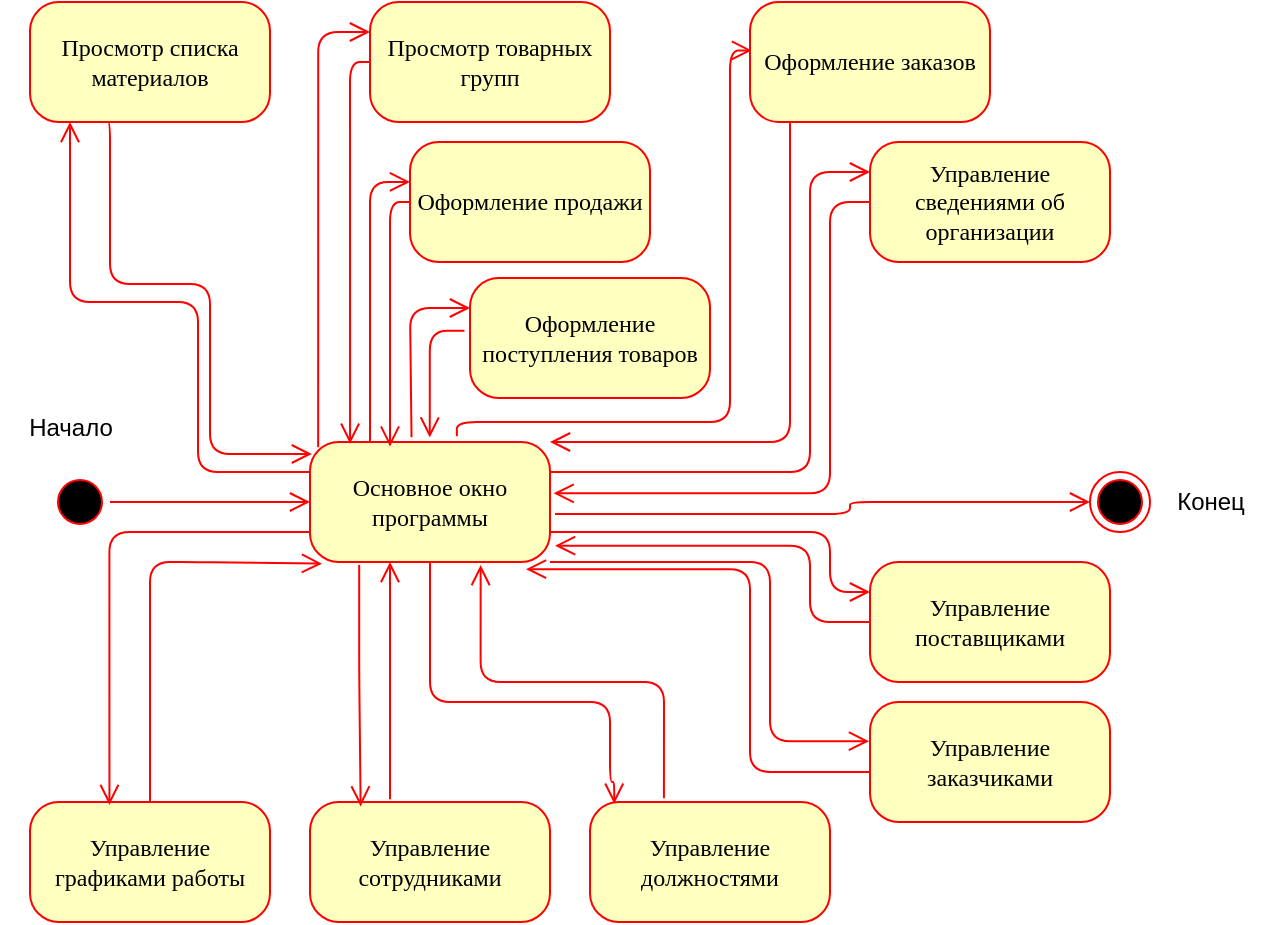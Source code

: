 <mxfile version="22.1.0" type="google">
  <diagram name="Page-1" id="58cdce13-f638-feb5-8d6f-7d28b1aa9fa0">
    <mxGraphModel grid="1" page="1" gridSize="10" guides="1" tooltips="1" connect="1" arrows="1" fold="1" pageScale="1" pageWidth="1100" pageHeight="850" background="none" math="0" shadow="0">
      <root>
        <mxCell id="0" />
        <mxCell id="1" parent="0" />
        <mxCell id="382b91b5511bd0f7-1" value="" style="ellipse;html=1;shape=startState;fillColor=#000000;strokeColor=#ff0000;rounded=1;shadow=0;comic=0;labelBackgroundColor=none;fontFamily=Verdana;fontSize=12;fontColor=#000000;align=center;direction=south;" vertex="1" parent="1">
          <mxGeometry x="30" y="215" width="30" height="30" as="geometry" />
        </mxCell>
        <mxCell id="382b91b5511bd0f7-5" value="Просмотр товарных групп" style="rounded=1;whiteSpace=wrap;html=1;arcSize=24;fillColor=#ffffc0;strokeColor=#ff0000;shadow=0;comic=0;labelBackgroundColor=none;fontFamily=Verdana;fontSize=12;fontColor=#000000;align=center;" vertex="1" parent="1">
          <mxGeometry x="190" y="-20" width="120" height="60" as="geometry" />
        </mxCell>
        <mxCell id="382b91b5511bd0f7-6" value="Основное окно программы" style="rounded=1;whiteSpace=wrap;html=1;arcSize=24;fillColor=#ffffc0;strokeColor=#ff0000;shadow=0;comic=0;labelBackgroundColor=none;fontFamily=Verdana;fontSize=12;fontColor=#000000;align=center;" vertex="1" parent="1">
          <mxGeometry x="160" y="200" width="120" height="60" as="geometry" />
        </mxCell>
        <mxCell id="3cde6dad864a17aa-3" style="edgeStyle=orthogonalEdgeStyle;html=1;labelBackgroundColor=none;endArrow=open;endSize=8;strokeColor=#ff0000;fontFamily=Verdana;fontSize=12;align=left;exitX=-0.023;exitY=0.44;exitDx=0;exitDy=0;exitPerimeter=0;entryX=0.499;entryY=-0.037;entryDx=0;entryDy=0;entryPerimeter=0;" edge="1" parent="1" source="382b91b5511bd0f7-9" target="382b91b5511bd0f7-6">
          <mxGeometry relative="1" as="geometry">
            <mxPoint x="220" y="148" as="sourcePoint" />
            <mxPoint x="220" y="190" as="targetPoint" />
            <Array as="points">
              <mxPoint x="220" y="144" />
            </Array>
          </mxGeometry>
        </mxCell>
        <mxCell id="382b91b5511bd0f7-7" value="Просмотр списка материалов" style="rounded=1;whiteSpace=wrap;html=1;arcSize=24;fillColor=#ffffc0;strokeColor=#ff0000;shadow=0;comic=0;labelBackgroundColor=none;fontFamily=Verdana;fontSize=12;fontColor=#000000;align=center;" vertex="1" parent="1">
          <mxGeometry x="20" y="-20" width="120" height="60" as="geometry" />
        </mxCell>
        <mxCell id="3cde6dad864a17aa-4" style="edgeStyle=orthogonalEdgeStyle;html=1;labelBackgroundColor=none;endArrow=open;endSize=8;strokeColor=#ff0000;fontFamily=Verdana;fontSize=12;align=left;exitX=1.021;exitY=0.6;exitDx=0;exitDy=0;entryX=0;entryY=0.5;entryDx=0;entryDy=0;exitPerimeter=0;" edge="1" parent="1" source="382b91b5511bd0f7-6" target="OhhXPq2uOv4yZ1QN0gKB-1">
          <mxGeometry relative="1" as="geometry">
            <Array as="points">
              <mxPoint x="430" y="236" />
              <mxPoint x="430" y="230" />
            </Array>
            <mxPoint x="600" y="430" as="sourcePoint" />
            <mxPoint x="680" y="280" as="targetPoint" />
          </mxGeometry>
        </mxCell>
        <mxCell id="382b91b5511bd0f7-9" value="Оформление поступления товаров" style="rounded=1;whiteSpace=wrap;html=1;arcSize=24;fillColor=#ffffc0;strokeColor=#ff0000;shadow=0;comic=0;labelBackgroundColor=none;fontFamily=Verdana;fontSize=12;fontColor=#000000;align=center;" vertex="1" parent="1">
          <mxGeometry x="240" y="118" width="120" height="60" as="geometry" />
        </mxCell>
        <mxCell id="382b91b5511bd0f7-10" value="Оформление продажи" style="rounded=1;whiteSpace=wrap;html=1;arcSize=24;fillColor=#ffffc0;strokeColor=#ff0000;shadow=0;comic=0;labelBackgroundColor=none;fontFamily=Verdana;fontSize=12;fontColor=#000000;align=center;" vertex="1" parent="1">
          <mxGeometry x="210" y="50" width="120" height="60" as="geometry" />
        </mxCell>
        <mxCell id="3cde6dad864a17aa-5" style="edgeStyle=elbowEdgeStyle;html=1;labelBackgroundColor=none;endArrow=open;endSize=8;strokeColor=#ff0000;fontFamily=Verdana;fontSize=12;align=left;exitX=0.423;exitY=-0.04;exitDx=0;exitDy=0;entryX=0;entryY=0.25;entryDx=0;entryDy=0;exitPerimeter=0;" edge="1" parent="1" source="382b91b5511bd0f7-6" target="382b91b5511bd0f7-9">
          <mxGeometry relative="1" as="geometry">
            <mxPoint x="850" y="495" as="sourcePoint" />
            <Array as="points">
              <mxPoint x="210" y="170" />
            </Array>
          </mxGeometry>
        </mxCell>
        <mxCell id="2a3bc250acf0617d-9" style="edgeStyle=orthogonalEdgeStyle;html=1;labelBackgroundColor=none;endArrow=open;endSize=8;strokeColor=#ff0000;fontFamily=Verdana;fontSize=12;align=left;" edge="1" parent="1" source="382b91b5511bd0f7-1" target="382b91b5511bd0f7-6">
          <mxGeometry relative="1" as="geometry" />
        </mxCell>
        <mxCell id="2a3bc250acf0617d-10" style="edgeStyle=orthogonalEdgeStyle;html=1;labelBackgroundColor=none;endArrow=open;endSize=8;strokeColor=#ff0000;fontFamily=Verdana;fontSize=12;align=left;entryX=0.219;entryY=1.006;exitX=0;exitY=0.25;exitDx=0;exitDy=0;entryDx=0;entryDy=0;entryPerimeter=0;" edge="1" parent="1" source="382b91b5511bd0f7-6">
          <mxGeometry relative="1" as="geometry">
            <Array as="points">
              <mxPoint x="104" y="215" />
              <mxPoint x="104" y="130" />
              <mxPoint x="40" y="130" />
              <mxPoint x="40" y="40" />
            </Array>
            <mxPoint x="154" y="214.64" as="sourcePoint" />
            <mxPoint x="40.28" y="40.0" as="targetPoint" />
          </mxGeometry>
        </mxCell>
        <mxCell id="2a3bc250acf0617d-11" style="edgeStyle=orthogonalEdgeStyle;html=1;labelBackgroundColor=none;endArrow=open;endSize=8;strokeColor=#ff0000;fontFamily=Verdana;fontSize=12;align=left;entryX=0;entryY=0.25;entryDx=0;entryDy=0;exitX=0.034;exitY=0.044;exitDx=0;exitDy=0;exitPerimeter=0;" edge="1" parent="1" source="382b91b5511bd0f7-6" target="382b91b5511bd0f7-5">
          <mxGeometry relative="1" as="geometry">
            <mxPoint x="200" y="160" as="sourcePoint" />
            <Array as="points">
              <mxPoint x="164" y="-5" />
            </Array>
            <mxPoint x="390" y="90" as="targetPoint" />
          </mxGeometry>
        </mxCell>
        <mxCell id="2a3bc250acf0617d-12" style="edgeStyle=orthogonalEdgeStyle;html=1;labelBackgroundColor=none;endArrow=open;endSize=8;strokeColor=#ff0000;fontFamily=Verdana;fontSize=12;align=left;exitX=0.612;exitY=-0.048;exitDx=0;exitDy=0;entryX=0.008;entryY=0.404;entryDx=0;entryDy=0;entryPerimeter=0;exitPerimeter=0;" edge="1" parent="1" source="382b91b5511bd0f7-6" target="OhhXPq2uOv4yZ1QN0gKB-4">
          <mxGeometry relative="1" as="geometry">
            <mxPoint x="230" y="290" as="sourcePoint" />
            <mxPoint x="390" y="310" as="targetPoint" />
            <Array as="points">
              <mxPoint x="233" y="190" />
              <mxPoint x="370" y="190" />
              <mxPoint x="370" y="4" />
            </Array>
          </mxGeometry>
        </mxCell>
        <mxCell id="2a3bc250acf0617d-13" style="edgeStyle=orthogonalEdgeStyle;html=1;labelBackgroundColor=none;endArrow=open;endSize=8;strokeColor=#ff0000;fontFamily=Verdana;fontSize=12;align=left;exitX=0;exitY=0.5;exitDx=0;exitDy=0;entryX=0.167;entryY=0.015;entryDx=0;entryDy=0;entryPerimeter=0;" edge="1" parent="1" source="382b91b5511bd0f7-5" target="382b91b5511bd0f7-6">
          <mxGeometry relative="1" as="geometry">
            <mxPoint x="340" y="100" as="sourcePoint" />
            <mxPoint x="180" y="170" as="targetPoint" />
            <Array as="points">
              <mxPoint x="180" y="10" />
            </Array>
          </mxGeometry>
        </mxCell>
        <mxCell id="2a3bc250acf0617d-14" style="edgeStyle=orthogonalEdgeStyle;html=1;labelBackgroundColor=none;endArrow=open;endSize=8;strokeColor=#ff0000;fontFamily=Verdana;fontSize=12;align=left;exitX=0.317;exitY=1;exitDx=0;exitDy=0;exitPerimeter=0;entryX=0.008;entryY=0.1;entryDx=0;entryDy=0;entryPerimeter=0;" edge="1" parent="1" source="382b91b5511bd0f7-7" target="382b91b5511bd0f7-6">
          <mxGeometry relative="1" as="geometry">
            <mxPoint x="70" y="70" as="sourcePoint" />
            <mxPoint x="164.3" y="207.02" as="targetPoint" />
            <Array as="points">
              <mxPoint x="60" y="40" />
              <mxPoint x="60" y="121" />
              <mxPoint x="110" y="121" />
              <mxPoint x="110" y="206" />
            </Array>
          </mxGeometry>
        </mxCell>
        <mxCell id="2a3bc250acf0617d-15" style="edgeStyle=orthogonalEdgeStyle;html=1;exitX=0;exitY=0.5;labelBackgroundColor=none;endArrow=open;endSize=8;strokeColor=#ff0000;fontFamily=Verdana;fontSize=12;align=left;exitDx=0;exitDy=0;entryX=0.338;entryY=0.039;entryDx=0;entryDy=0;entryPerimeter=0;" edge="1" parent="1" source="382b91b5511bd0f7-10" target="382b91b5511bd0f7-6">
          <mxGeometry relative="1" as="geometry">
            <mxPoint x="234" y="200" as="targetPoint" />
            <Array as="points">
              <mxPoint x="200" y="80" />
              <mxPoint x="200" y="202" />
            </Array>
          </mxGeometry>
        </mxCell>
        <mxCell id="3cde6dad864a17aa-6" style="edgeStyle=elbowEdgeStyle;html=1;labelBackgroundColor=none;endArrow=open;endSize=8;strokeColor=#ff0000;fontFamily=Verdana;fontSize=12;align=left;entryX=1.015;entryY=0.428;entryDx=0;entryDy=0;entryPerimeter=0;exitX=0;exitY=0.5;exitDx=0;exitDy=0;" edge="1" parent="1" source="OhhXPq2uOv4yZ1QN0gKB-7" target="382b91b5511bd0f7-6">
          <mxGeometry relative="1" as="geometry">
            <mxPoint x="600" y="565" as="sourcePoint" />
            <mxPoint x="560" y="480" as="targetPoint" />
            <Array as="points">
              <mxPoint x="420" y="160" />
            </Array>
          </mxGeometry>
        </mxCell>
        <mxCell id="3cde6dad864a17aa-7" style="edgeStyle=elbowEdgeStyle;html=1;labelBackgroundColor=none;endArrow=open;endSize=8;strokeColor=#ff0000;fontFamily=Verdana;fontSize=12;align=left;entryX=1;entryY=0;entryDx=0;entryDy=0;" edge="1" parent="1" source="OhhXPq2uOv4yZ1QN0gKB-4" target="382b91b5511bd0f7-6">
          <mxGeometry relative="1" as="geometry">
            <mxPoint x="470" y="565" as="sourcePoint" />
            <mxPoint x="240" y="280" as="targetPoint" />
            <Array as="points">
              <mxPoint x="400" y="120" />
            </Array>
          </mxGeometry>
        </mxCell>
        <mxCell id="3cde6dad864a17aa-8" style="edgeStyle=elbowEdgeStyle;html=1;labelBackgroundColor=none;endArrow=open;endSize=8;strokeColor=#ff0000;fontFamily=Verdana;fontSize=12;align=left;exitX=1;exitY=0.25;exitDx=0;exitDy=0;entryX=0;entryY=0.25;entryDx=0;entryDy=0;" edge="1" parent="1" source="382b91b5511bd0f7-6" target="OhhXPq2uOv4yZ1QN0gKB-7">
          <mxGeometry relative="1" as="geometry">
            <mxPoint x="390" y="380" as="sourcePoint" />
            <mxPoint x="810" y="525" as="targetPoint" />
            <Array as="points">
              <mxPoint x="410" y="150" />
            </Array>
          </mxGeometry>
        </mxCell>
        <mxCell id="OhhXPq2uOv4yZ1QN0gKB-1" value="" style="ellipse;html=1;shape=endState;fillColor=#000000;strokeColor=#ff0000;" vertex="1" parent="1">
          <mxGeometry x="550" y="215" width="30" height="30" as="geometry" />
        </mxCell>
        <mxCell id="OhhXPq2uOv4yZ1QN0gKB-4" value="Оформление заказов" style="rounded=1;whiteSpace=wrap;html=1;arcSize=24;fillColor=#ffffc0;strokeColor=#ff0000;shadow=0;comic=0;labelBackgroundColor=none;fontFamily=Verdana;fontSize=12;fontColor=#000000;align=center;" vertex="1" parent="1">
          <mxGeometry x="380" y="-20" width="120" height="60" as="geometry" />
        </mxCell>
        <mxCell id="OhhXPq2uOv4yZ1QN0gKB-5" value="Начало" style="text;html=1;align=center;verticalAlign=middle;resizable=0;points=[];autosize=1;strokeColor=none;fillColor=none;" vertex="1" parent="1">
          <mxGeometry x="5" y="178" width="70" height="30" as="geometry" />
        </mxCell>
        <mxCell id="OhhXPq2uOv4yZ1QN0gKB-6" value="Конец" style="text;html=1;align=center;verticalAlign=middle;resizable=0;points=[];autosize=1;strokeColor=none;fillColor=none;" vertex="1" parent="1">
          <mxGeometry x="580" y="215" width="60" height="30" as="geometry" />
        </mxCell>
        <mxCell id="OhhXPq2uOv4yZ1QN0gKB-7" value="Управление сведениями об организации" style="rounded=1;whiteSpace=wrap;html=1;arcSize=24;fillColor=#ffffc0;strokeColor=#ff0000;shadow=0;comic=0;labelBackgroundColor=none;fontFamily=Verdana;fontSize=12;fontColor=#000000;align=center;" vertex="1" parent="1">
          <mxGeometry x="440" y="50" width="120" height="60" as="geometry" />
        </mxCell>
        <mxCell id="OhhXPq2uOv4yZ1QN0gKB-8" style="edgeStyle=orthogonalEdgeStyle;html=1;exitX=0.25;exitY=0;labelBackgroundColor=none;endArrow=open;endSize=8;strokeColor=#ff0000;fontFamily=Verdana;fontSize=12;align=left;exitDx=0;exitDy=0;entryX=0;entryY=0.333;entryDx=0;entryDy=0;entryPerimeter=0;" edge="1" parent="1" source="382b91b5511bd0f7-6" target="382b91b5511bd0f7-10">
          <mxGeometry relative="1" as="geometry">
            <mxPoint x="460" y="20" as="sourcePoint" />
            <mxPoint x="230" y="70" as="targetPoint" />
            <Array as="points">
              <mxPoint x="190" y="70" />
            </Array>
          </mxGeometry>
        </mxCell>
        <mxCell id="OhhXPq2uOv4yZ1QN0gKB-10" value="Управление поставщиками" style="rounded=1;whiteSpace=wrap;html=1;arcSize=24;fillColor=#ffffc0;strokeColor=#ff0000;shadow=0;comic=0;labelBackgroundColor=none;fontFamily=Verdana;fontSize=12;fontColor=#000000;align=center;" vertex="1" parent="1">
          <mxGeometry x="440" y="260" width="120" height="60" as="geometry" />
        </mxCell>
        <mxCell id="OhhXPq2uOv4yZ1QN0gKB-11" value="Управление заказчиками" style="rounded=1;whiteSpace=wrap;html=1;arcSize=24;fillColor=#ffffc0;strokeColor=#ff0000;shadow=0;comic=0;labelBackgroundColor=none;fontFamily=Verdana;fontSize=12;fontColor=#000000;align=center;" vertex="1" parent="1">
          <mxGeometry x="440" y="330" width="120" height="60" as="geometry" />
        </mxCell>
        <mxCell id="OhhXPq2uOv4yZ1QN0gKB-13" style="edgeStyle=orthogonalEdgeStyle;html=1;labelBackgroundColor=none;endArrow=open;endSize=8;strokeColor=#ff0000;fontFamily=Verdana;fontSize=12;align=left;exitX=1;exitY=0.75;exitDx=0;exitDy=0;entryX=0;entryY=0.25;entryDx=0;entryDy=0;" edge="1" parent="1" source="382b91b5511bd0f7-6" target="OhhXPq2uOv4yZ1QN0gKB-10">
          <mxGeometry relative="1" as="geometry">
            <Array as="points">
              <mxPoint x="420" y="245" />
              <mxPoint x="420" y="275" />
            </Array>
            <mxPoint x="293" y="246" as="sourcePoint" />
            <mxPoint x="560" y="240" as="targetPoint" />
          </mxGeometry>
        </mxCell>
        <mxCell id="OhhXPq2uOv4yZ1QN0gKB-14" style="edgeStyle=elbowEdgeStyle;html=1;labelBackgroundColor=none;endArrow=open;endSize=8;strokeColor=#ff0000;fontFamily=Verdana;fontSize=12;align=left;entryX=1.021;entryY=0.864;entryDx=0;entryDy=0;exitX=0;exitY=0.5;exitDx=0;exitDy=0;entryPerimeter=0;" edge="1" parent="1" source="OhhXPq2uOv4yZ1QN0gKB-10" target="382b91b5511bd0f7-6">
          <mxGeometry relative="1" as="geometry">
            <mxPoint x="390" y="310" as="sourcePoint" />
            <mxPoint x="270" y="470" as="targetPoint" />
            <Array as="points">
              <mxPoint x="410" y="270" />
            </Array>
          </mxGeometry>
        </mxCell>
        <mxCell id="OhhXPq2uOv4yZ1QN0gKB-15" style="edgeStyle=orthogonalEdgeStyle;html=1;labelBackgroundColor=none;endArrow=open;endSize=8;strokeColor=#ff0000;fontFamily=Verdana;fontSize=12;align=left;exitX=1;exitY=1;exitDx=0;exitDy=0;entryX=-0.004;entryY=0.327;entryDx=0;entryDy=0;entryPerimeter=0;" edge="1" parent="1" source="382b91b5511bd0f7-6" target="OhhXPq2uOv4yZ1QN0gKB-11">
          <mxGeometry relative="1" as="geometry">
            <Array as="points">
              <mxPoint x="390" y="260" />
              <mxPoint x="390" y="350" />
            </Array>
            <mxPoint x="280" y="320.03" as="sourcePoint" />
            <mxPoint x="410" y="350" as="targetPoint" />
          </mxGeometry>
        </mxCell>
        <mxCell id="OhhXPq2uOv4yZ1QN0gKB-16" style="edgeStyle=elbowEdgeStyle;html=1;labelBackgroundColor=none;endArrow=open;endSize=8;strokeColor=#ff0000;fontFamily=Verdana;fontSize=12;align=left;exitX=0.004;exitY=0.583;exitDx=0;exitDy=0;exitPerimeter=0;entryX=0.9;entryY=1.06;entryDx=0;entryDy=0;entryPerimeter=0;" edge="1" parent="1" source="OhhXPq2uOv4yZ1QN0gKB-11" target="382b91b5511bd0f7-6">
          <mxGeometry relative="1" as="geometry">
            <mxPoint x="417" y="390" as="sourcePoint" />
            <mxPoint x="270" y="280" as="targetPoint" />
            <Array as="points">
              <mxPoint x="380" y="320" />
            </Array>
          </mxGeometry>
        </mxCell>
        <mxCell id="OhhXPq2uOv4yZ1QN0gKB-17" value="Управление графиками работы" style="rounded=1;whiteSpace=wrap;html=1;arcSize=24;fillColor=#ffffc0;strokeColor=#ff0000;shadow=0;comic=0;labelBackgroundColor=none;fontFamily=Verdana;fontSize=12;fontColor=#000000;align=center;" vertex="1" parent="1">
          <mxGeometry x="20" y="380" width="120" height="60" as="geometry" />
        </mxCell>
        <mxCell id="OhhXPq2uOv4yZ1QN0gKB-18" value="Управление сотрудниками" style="rounded=1;whiteSpace=wrap;html=1;arcSize=24;fillColor=#ffffc0;strokeColor=#ff0000;shadow=0;comic=0;labelBackgroundColor=none;fontFamily=Verdana;fontSize=12;fontColor=#000000;align=center;" vertex="1" parent="1">
          <mxGeometry x="160" y="380" width="120" height="60" as="geometry" />
        </mxCell>
        <mxCell id="OhhXPq2uOv4yZ1QN0gKB-19" value="Управление должностями" style="rounded=1;whiteSpace=wrap;html=1;arcSize=24;fillColor=#ffffc0;strokeColor=#ff0000;shadow=0;comic=0;labelBackgroundColor=none;fontFamily=Verdana;fontSize=12;fontColor=#000000;align=center;" vertex="1" parent="1">
          <mxGeometry x="300" y="380" width="120" height="60" as="geometry" />
        </mxCell>
        <mxCell id="OhhXPq2uOv4yZ1QN0gKB-20" style="edgeStyle=orthogonalEdgeStyle;html=1;labelBackgroundColor=none;endArrow=open;endSize=8;strokeColor=#ff0000;fontFamily=Verdana;fontSize=12;align=left;exitX=0.5;exitY=0;exitDx=0;exitDy=0;entryX=0.05;entryY=1.014;entryDx=0;entryDy=0;entryPerimeter=0;" edge="1" parent="1" source="OhhXPq2uOv4yZ1QN0gKB-17" target="382b91b5511bd0f7-6">
          <mxGeometry relative="1" as="geometry">
            <Array as="points">
              <mxPoint x="80" y="260" />
              <mxPoint x="100" y="260" />
            </Array>
            <mxPoint x="100" y="400.02" as="sourcePoint" />
            <mxPoint x="180" y="270.0" as="targetPoint" />
          </mxGeometry>
        </mxCell>
        <mxCell id="OhhXPq2uOv4yZ1QN0gKB-21" style="edgeStyle=orthogonalEdgeStyle;html=1;labelBackgroundColor=none;endArrow=open;endSize=8;strokeColor=#ff0000;fontFamily=Verdana;fontSize=12;align=left;exitX=0;exitY=0.75;exitDx=0;exitDy=0;entryX=0.331;entryY=0.025;entryDx=0;entryDy=0;entryPerimeter=0;" edge="1" parent="1" source="382b91b5511bd0f7-6" target="OhhXPq2uOv4yZ1QN0gKB-17">
          <mxGeometry relative="1" as="geometry">
            <mxPoint x="136" y="245" as="sourcePoint" />
            <mxPoint x="60" y="330" as="targetPoint" />
            <Array as="points">
              <mxPoint x="60" y="245" />
            </Array>
          </mxGeometry>
        </mxCell>
        <mxCell id="OhhXPq2uOv4yZ1QN0gKB-22" style="edgeStyle=orthogonalEdgeStyle;html=1;labelBackgroundColor=none;endArrow=open;endSize=8;strokeColor=#ff0000;fontFamily=Verdana;fontSize=12;align=left;exitX=0.205;exitY=1.025;exitDx=0;exitDy=0;entryX=0.211;entryY=0.037;entryDx=0;entryDy=0;entryPerimeter=0;exitPerimeter=0;" edge="1" parent="1" source="382b91b5511bd0f7-6" target="OhhXPq2uOv4yZ1QN0gKB-18">
          <mxGeometry relative="1" as="geometry">
            <mxPoint x="240" y="315.02" as="sourcePoint" />
            <mxPoint x="140" y="452.02" as="targetPoint" />
            <Array as="points">
              <mxPoint x="185" y="315" />
              <mxPoint x="185" y="315" />
            </Array>
          </mxGeometry>
        </mxCell>
        <mxCell id="OhhXPq2uOv4yZ1QN0gKB-23" style="edgeStyle=orthogonalEdgeStyle;html=1;labelBackgroundColor=none;endArrow=open;endSize=8;strokeColor=#ff0000;fontFamily=Verdana;fontSize=12;align=left;exitX=0.32;exitY=-0.021;exitDx=0;exitDy=0;entryX=0.32;entryY=1.002;entryDx=0;entryDy=0;entryPerimeter=0;exitPerimeter=0;" edge="1" parent="1">
          <mxGeometry relative="1" as="geometry">
            <Array as="points">
              <mxPoint x="199.6" y="329.88" />
              <mxPoint x="199.6" y="329.88" />
            </Array>
            <mxPoint x="200.0" y="378.62" as="sourcePoint" />
            <mxPoint x="200.0" y="260.0" as="targetPoint" />
          </mxGeometry>
        </mxCell>
        <mxCell id="OhhXPq2uOv4yZ1QN0gKB-24" style="edgeStyle=orthogonalEdgeStyle;html=1;labelBackgroundColor=none;endArrow=open;endSize=8;strokeColor=#ff0000;fontFamily=Verdana;fontSize=12;align=left;exitX=0.5;exitY=1;exitDx=0;exitDy=0;entryX=0.101;entryY=0.014;entryDx=0;entryDy=0;entryPerimeter=0;" edge="1" parent="1" source="382b91b5511bd0f7-6" target="OhhXPq2uOv4yZ1QN0gKB-19">
          <mxGeometry relative="1" as="geometry">
            <mxPoint x="217.97" y="271.88" as="sourcePoint" />
            <mxPoint x="310" y="350" as="targetPoint" />
            <Array as="points">
              <mxPoint x="220" y="330" />
              <mxPoint x="310" y="330" />
              <mxPoint x="310" y="370" />
              <mxPoint x="312" y="370" />
            </Array>
          </mxGeometry>
        </mxCell>
        <mxCell id="OhhXPq2uOv4yZ1QN0gKB-25" style="edgeStyle=orthogonalEdgeStyle;html=1;labelBackgroundColor=none;endArrow=open;endSize=8;strokeColor=#ff0000;fontFamily=Verdana;fontSize=12;align=left;exitX=0.308;exitY=-0.032;exitDx=0;exitDy=0;exitPerimeter=0;entryX=0.711;entryY=1.025;entryDx=0;entryDy=0;entryPerimeter=0;" edge="1" parent="1" source="OhhXPq2uOv4yZ1QN0gKB-19" target="382b91b5511bd0f7-6">
          <mxGeometry relative="1" as="geometry">
            <Array as="points">
              <mxPoint x="337" y="320" />
              <mxPoint x="245" y="320" />
            </Array>
            <mxPoint x="330" y="419.31" as="sourcePoint" />
            <mxPoint x="240" y="290" as="targetPoint" />
          </mxGeometry>
        </mxCell>
      </root>
    </mxGraphModel>
  </diagram>
</mxfile>
